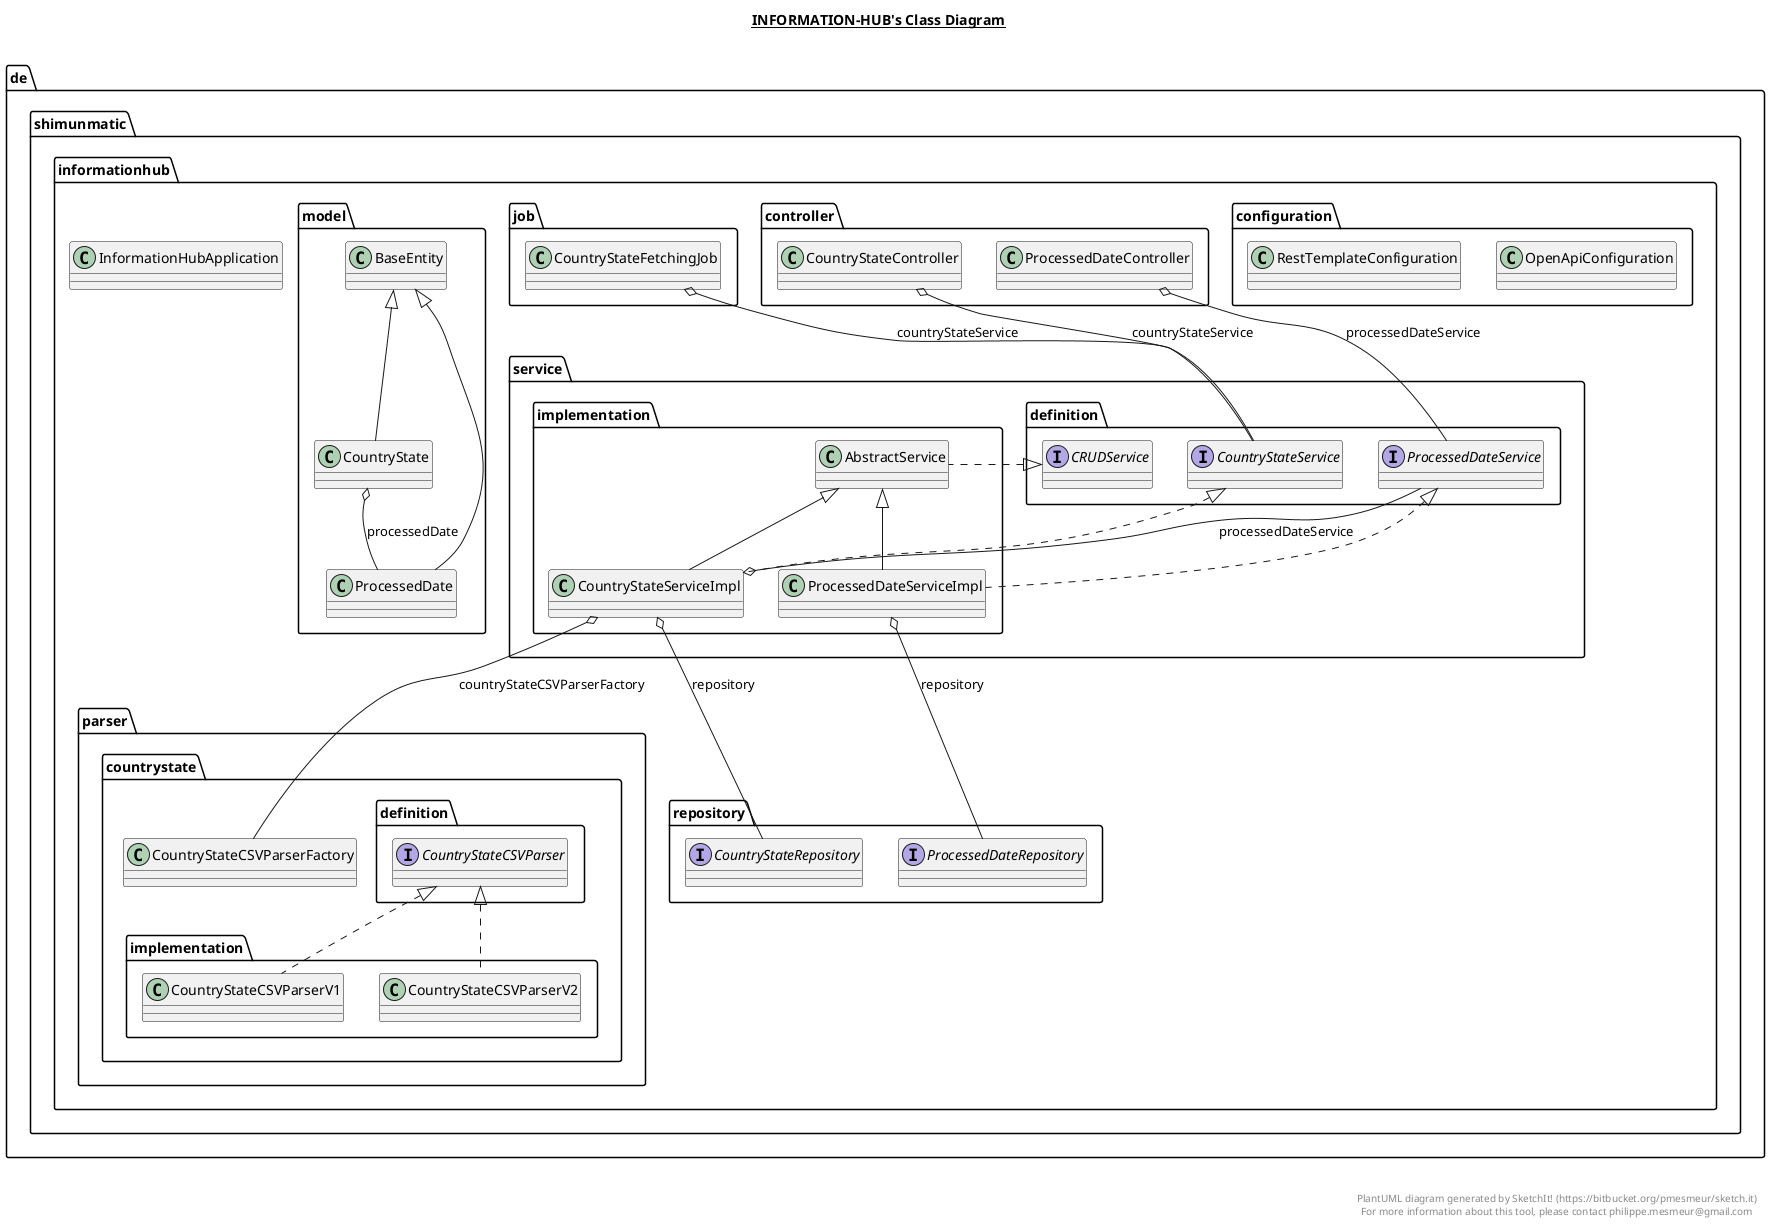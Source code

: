 @startuml

title __INFORMATION-HUB's Class Diagram__\n

  namespace de.shimunmatic.informationhub {
    class de.shimunmatic.informationhub.InformationHubApplication {
    }
  }
  

  namespace de.shimunmatic.informationhub {
    namespace configuration {
      class de.shimunmatic.informationhub.configuration.OpenApiConfiguration {
      }
    }
  }
  

  namespace de.shimunmatic.informationhub {
    namespace configuration {
      class de.shimunmatic.informationhub.configuration.RestTemplateConfiguration {
      }
    }
  }
  

  namespace de.shimunmatic.informationhub {
    namespace controller {
      class de.shimunmatic.informationhub.controller.CountryStateController {
      }
    }
  }
  

  namespace de.shimunmatic.informationhub {
    namespace controller {
      class de.shimunmatic.informationhub.controller.ProcessedDateController {
      }
    }
  }
  

  namespace de.shimunmatic.informationhub {
    namespace job {
      class de.shimunmatic.informationhub.job.CountryStateFetchingJob {
      }
    }
  }
  

  namespace de.shimunmatic.informationhub {
    namespace model {
      class de.shimunmatic.informationhub.model.BaseEntity {
      }
    }
  }
  

  namespace de.shimunmatic.informationhub {
    namespace model {
      class de.shimunmatic.informationhub.model.CountryState {
      }
    }
  }
  

  namespace de.shimunmatic.informationhub {
    namespace model {
      class de.shimunmatic.informationhub.model.ProcessedDate {
      }
    }
  }
  

  namespace de.shimunmatic.informationhub {
    namespace parser.countrystate {
      class de.shimunmatic.informationhub.parser.countrystate.CountryStateCSVParserFactory {
      }
    }
  }
  

  namespace de.shimunmatic.informationhub {
    namespace parser.countrystate {
      namespace definition {
        interface de.shimunmatic.informationhub.parser.countrystate.definition.CountryStateCSVParser {
        }
      }
    }
  }
  

  namespace de.shimunmatic.informationhub {
    namespace parser.countrystate {
      namespace implementation {
        class de.shimunmatic.informationhub.parser.countrystate.implementation.CountryStateCSVParserV1 {
        }
      }
    }
  }
  

  namespace de.shimunmatic.informationhub {
    namespace parser.countrystate {
      namespace implementation {
        class de.shimunmatic.informationhub.parser.countrystate.implementation.CountryStateCSVParserV2 {
        }
      }
    }
  }
  

  namespace de.shimunmatic.informationhub {
    namespace repository {
      interface de.shimunmatic.informationhub.repository.CountryStateRepository {
      }
    }
  }
  

  namespace de.shimunmatic.informationhub {
    namespace repository {
      interface de.shimunmatic.informationhub.repository.ProcessedDateRepository {
      }
    }
  }
  

  namespace de.shimunmatic.informationhub {
    namespace service.definition {
      interface de.shimunmatic.informationhub.service.definition.CRUDService {
      }
    }
  }
  

  namespace de.shimunmatic.informationhub {
    namespace service.definition {
      interface de.shimunmatic.informationhub.service.definition.CountryStateService {
      }
    }
  }
  

  namespace de.shimunmatic.informationhub {
    namespace service.definition {
      interface de.shimunmatic.informationhub.service.definition.ProcessedDateService {
      }
    }
  }
  

  namespace de.shimunmatic.informationhub {
    namespace service.implementation {
      class de.shimunmatic.informationhub.service.implementation.AbstractService {
      }
    }
  }
  

  namespace de.shimunmatic.informationhub {
    namespace service.implementation {
      class de.shimunmatic.informationhub.service.implementation.CountryStateServiceImpl {
      }
    }
  }
  

  namespace de.shimunmatic.informationhub {
    namespace service.implementation {
      class de.shimunmatic.informationhub.service.implementation.ProcessedDateServiceImpl {
      }
    }
  }
  

  de.shimunmatic.informationhub.controller.CountryStateController o-- de.shimunmatic.informationhub.service.definition.CountryStateService : countryStateService
  de.shimunmatic.informationhub.controller.ProcessedDateController o-- de.shimunmatic.informationhub.service.definition.ProcessedDateService : processedDateService
  de.shimunmatic.informationhub.job.CountryStateFetchingJob o-- de.shimunmatic.informationhub.service.definition.CountryStateService : countryStateService
  de.shimunmatic.informationhub.model.CountryState -up-|> de.shimunmatic.informationhub.model.BaseEntity
  de.shimunmatic.informationhub.model.CountryState o-- de.shimunmatic.informationhub.model.ProcessedDate : processedDate
  de.shimunmatic.informationhub.model.ProcessedDate -up-|> de.shimunmatic.informationhub.model.BaseEntity
  de.shimunmatic.informationhub.parser.countrystate.implementation.CountryStateCSVParserV1 .up.|> de.shimunmatic.informationhub.parser.countrystate.definition.CountryStateCSVParser
  de.shimunmatic.informationhub.parser.countrystate.implementation.CountryStateCSVParserV2 .up.|> de.shimunmatic.informationhub.parser.countrystate.definition.CountryStateCSVParser
  de.shimunmatic.informationhub.service.implementation.AbstractService .up.|> de.shimunmatic.informationhub.service.definition.CRUDService
  de.shimunmatic.informationhub.service.implementation.CountryStateServiceImpl .up.|> de.shimunmatic.informationhub.service.definition.CountryStateService
  de.shimunmatic.informationhub.service.implementation.CountryStateServiceImpl -up-|> de.shimunmatic.informationhub.service.implementation.AbstractService
  de.shimunmatic.informationhub.service.implementation.CountryStateServiceImpl o-- de.shimunmatic.informationhub.parser.countrystate.CountryStateCSVParserFactory : countryStateCSVParserFactory
  de.shimunmatic.informationhub.service.implementation.CountryStateServiceImpl o-- de.shimunmatic.informationhub.service.definition.ProcessedDateService : processedDateService
  de.shimunmatic.informationhub.service.implementation.CountryStateServiceImpl o-- de.shimunmatic.informationhub.repository.CountryStateRepository : repository
  de.shimunmatic.informationhub.service.implementation.ProcessedDateServiceImpl .up.|> de.shimunmatic.informationhub.service.definition.ProcessedDateService
  de.shimunmatic.informationhub.service.implementation.ProcessedDateServiceImpl -up-|> de.shimunmatic.informationhub.service.implementation.AbstractService
  de.shimunmatic.informationhub.service.implementation.ProcessedDateServiceImpl o-- de.shimunmatic.informationhub.repository.ProcessedDateRepository : repository


right footer


PlantUML diagram generated by SketchIt! (https://bitbucket.org/pmesmeur/sketch.it)
For more information about this tool, please contact philippe.mesmeur@gmail.com
endfooter

@enduml
